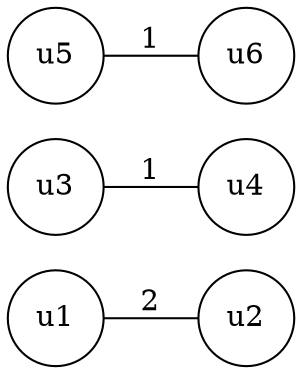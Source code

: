 graph "" {
	graph [rankdir=LR];
	node [shape=circle];
	u1 -- u2	[label=2];
	u3 -- u4	[label=1];
	u5 -- u6	[label=1];
}

// dot -Tpng fig14.gv -o graph.png
// xdot fig14.gv

